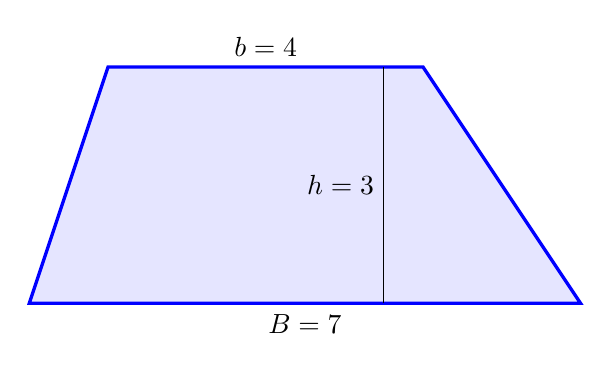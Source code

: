\begin{tikzpicture}

\filldraw[blue,fill=blue!10,very thick] (0,0) 
-- node[midway, below,black]{$B=7$} ++(7,0) 
-- ++ (-2,3)
--node[midway, above,black]{$b=4$} ++(-4,0)
--cycle;

\draw (4.5,0) -- ++(0,3) node[midway,left]{$h=3$};

\end{tikzpicture}